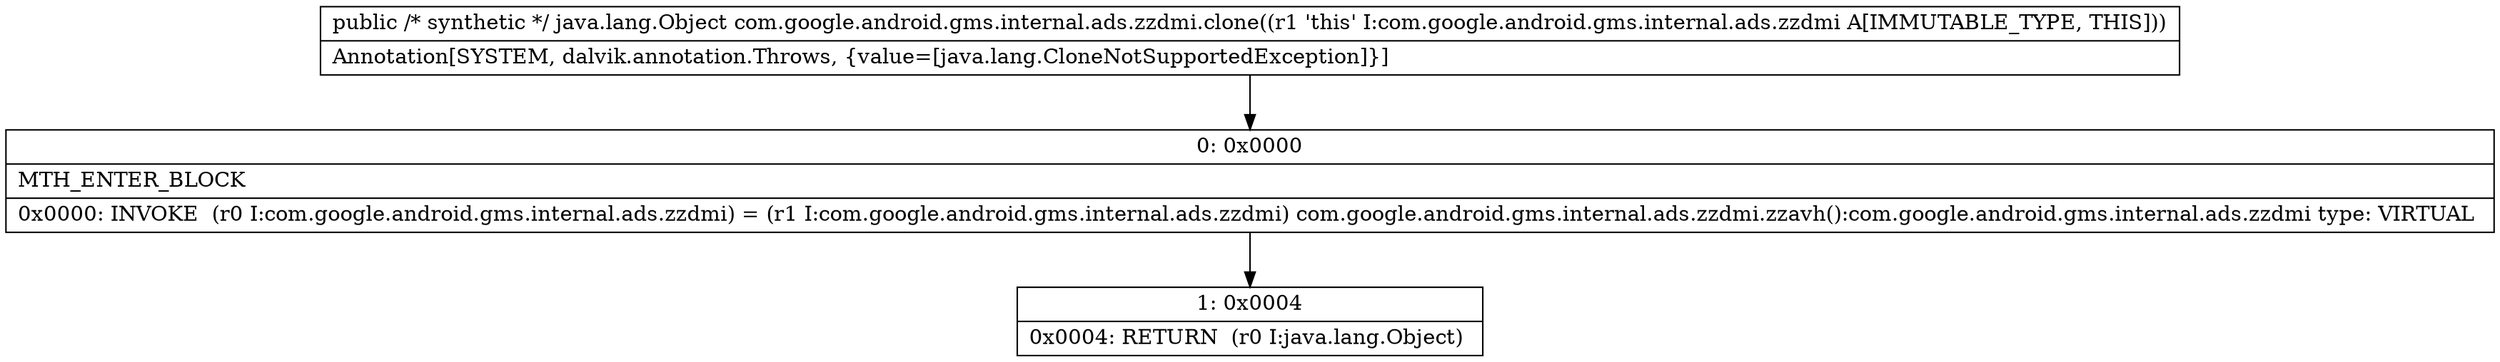 digraph "CFG forcom.google.android.gms.internal.ads.zzdmi.clone()Ljava\/lang\/Object;" {
Node_0 [shape=record,label="{0\:\ 0x0000|MTH_ENTER_BLOCK\l|0x0000: INVOKE  (r0 I:com.google.android.gms.internal.ads.zzdmi) = (r1 I:com.google.android.gms.internal.ads.zzdmi) com.google.android.gms.internal.ads.zzdmi.zzavh():com.google.android.gms.internal.ads.zzdmi type: VIRTUAL \l}"];
Node_1 [shape=record,label="{1\:\ 0x0004|0x0004: RETURN  (r0 I:java.lang.Object) \l}"];
MethodNode[shape=record,label="{public \/* synthetic *\/ java.lang.Object com.google.android.gms.internal.ads.zzdmi.clone((r1 'this' I:com.google.android.gms.internal.ads.zzdmi A[IMMUTABLE_TYPE, THIS]))  | Annotation[SYSTEM, dalvik.annotation.Throws, \{value=[java.lang.CloneNotSupportedException]\}]\l}"];
MethodNode -> Node_0;
Node_0 -> Node_1;
}


